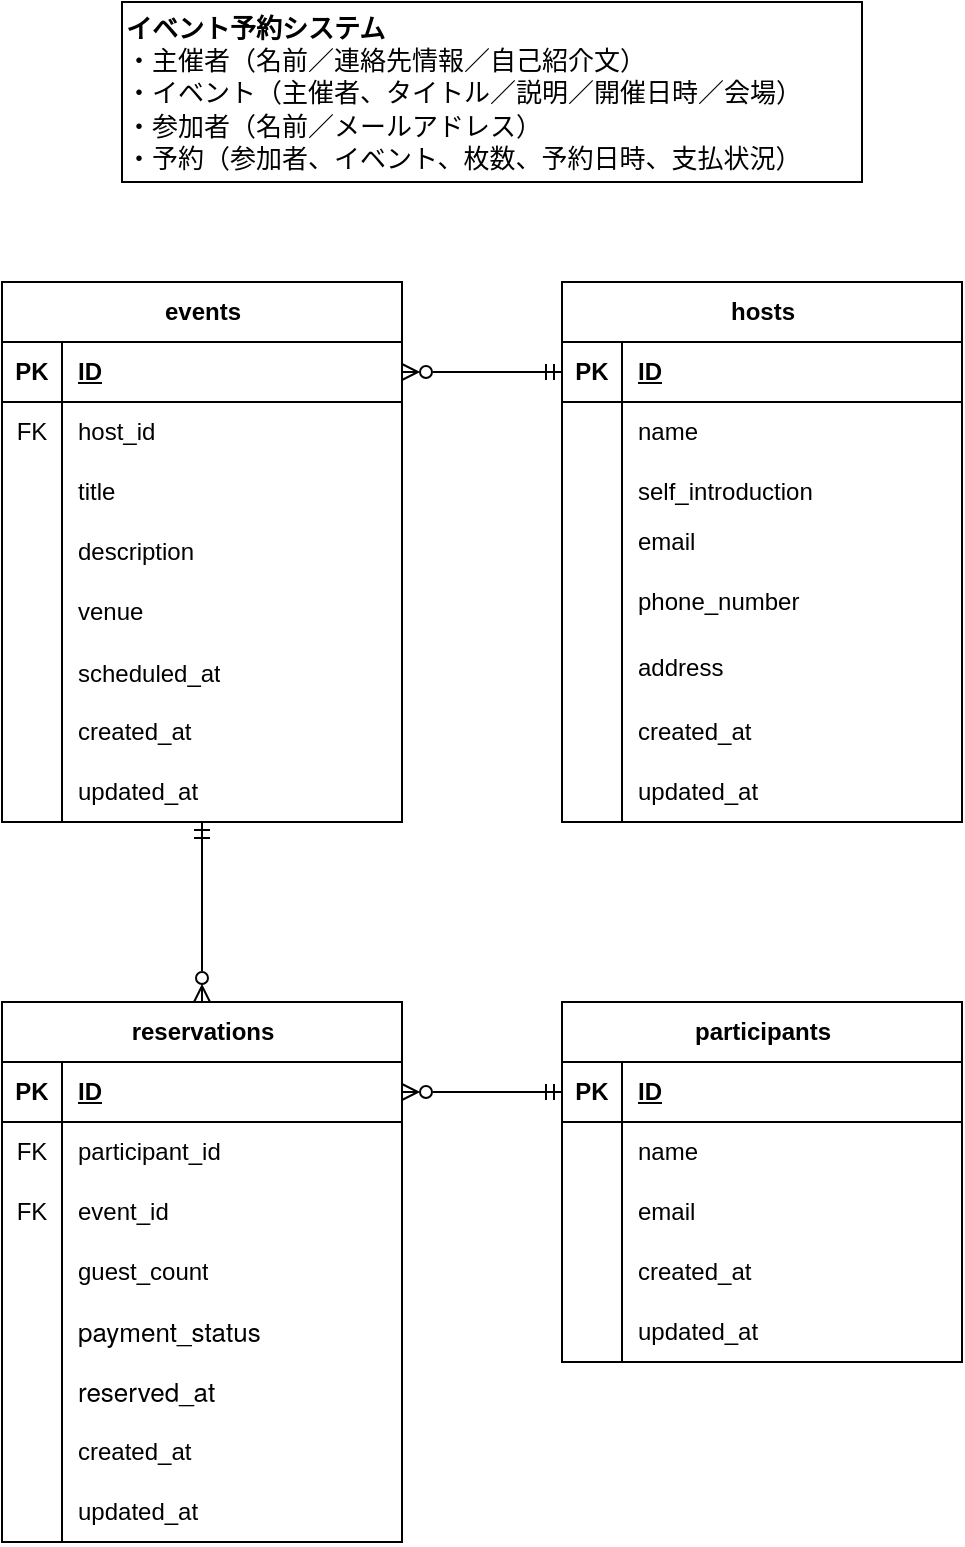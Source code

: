 <mxfile version="28.1.1">
  <diagram name="ページ1" id="diWLJniyLfu5rIylFsE-">
    <mxGraphModel grid="1" page="1" gridSize="10" guides="1" tooltips="1" connect="1" arrows="1" fold="1" pageScale="1" pageWidth="580" pageHeight="800" math="0" shadow="0">
      <root>
        <mxCell id="0" />
        <mxCell id="1" parent="0" />
        <mxCell id="DQLUVVvB3erKmUFtRTGY-15" value="&lt;span style=&quot;color: light-dark(rgb(0, 0, 0), rgb(255, 255, 255)); background-color: transparent; font-family: &amp;quot;Helvetica Neue&amp;quot;; font-size: 13px;&quot;&gt;&lt;b&gt;イベント予約システム&lt;/b&gt;&lt;br&gt;・主催者（名前／連絡先情報／自己紹介文）&lt;br&gt;&lt;/span&gt;&lt;span style=&quot;font-family: &amp;quot;Helvetica Neue&amp;quot;; font-size: 13px;&quot;&gt;・イベント（主催者、タイトル／説明／開催日時／会場）&lt;/span&gt;&lt;br style=&quot;font-family: &amp;quot;Helvetica Neue&amp;quot;; font-size: 13px;&quot;&gt;&lt;span style=&quot;font-family: &amp;quot;Helvetica Neue&amp;quot;; font-size: 13px;&quot;&gt;・参加者（名前／メールアドレス）&lt;/span&gt;&lt;br style=&quot;font-family: &amp;quot;Helvetica Neue&amp;quot;; font-size: 13px;&quot;&gt;&lt;span style=&quot;font-family: &amp;quot;Helvetica Neue&amp;quot;; font-size: 13px;&quot;&gt;・予約（参加者、イベント、枚数、予約日時、支払状況）&lt;/span&gt;" style="rounded=0;whiteSpace=wrap;html=1;align=left;" vertex="1" parent="1">
          <mxGeometry x="100" y="20" width="370" height="90" as="geometry" />
        </mxCell>
        <mxCell id="DQLUVVvB3erKmUFtRTGY-88" style="edgeStyle=orthogonalEdgeStyle;rounded=0;orthogonalLoop=1;jettySize=auto;html=1;exitX=0;exitY=0.5;exitDx=0;exitDy=0;entryX=1;entryY=0.5;entryDx=0;entryDy=0;startArrow=ERmandOne;startFill=0;endArrow=ERzeroToMany;endFill=0;" edge="1" parent="1" source="DQLUVVvB3erKmUFtRTGY-45" target="DQLUVVvB3erKmUFtRTGY-66">
          <mxGeometry relative="1" as="geometry" />
        </mxCell>
        <mxCell id="DQLUVVvB3erKmUFtRTGY-92" style="edgeStyle=orthogonalEdgeStyle;rounded=0;orthogonalLoop=1;jettySize=auto;html=1;exitX=0;exitY=0.5;exitDx=0;exitDy=0;entryX=1;entryY=0.5;entryDx=0;entryDy=0;startArrow=ERmandOne;startFill=0;endArrow=ERzeroToMany;endFill=0;" edge="1" parent="1" source="DQLUVVvB3erKmUFtRTGY-2" target="DQLUVVvB3erKmUFtRTGY-32">
          <mxGeometry relative="1" as="geometry" />
        </mxCell>
        <mxCell id="DQLUVVvB3erKmUFtRTGY-90" style="edgeStyle=orthogonalEdgeStyle;rounded=0;orthogonalLoop=1;jettySize=auto;html=1;exitX=0.5;exitY=0;exitDx=0;exitDy=0;endArrow=ERmandOne;endFill=0;startArrow=ERzeroToMany;startFill=0;movable=1;resizable=1;rotatable=1;deletable=1;editable=1;locked=0;connectable=1;entryX=0.5;entryY=1;entryDx=0;entryDy=0;" edge="1" parent="1" source="DQLUVVvB3erKmUFtRTGY-65" target="DQLUVVvB3erKmUFtRTGY-31">
          <mxGeometry relative="1" as="geometry">
            <mxPoint x="140" y="700" as="targetPoint" />
            <Array as="points" />
          </mxGeometry>
        </mxCell>
        <mxCell id="DQLUVVvB3erKmUFtRTGY-65" value="reservations" style="shape=table;startSize=30;container=1;collapsible=1;childLayout=tableLayout;fixedRows=1;rowLines=0;fontStyle=1;align=center;resizeLast=1;html=1;" vertex="1" parent="1">
          <mxGeometry x="40" y="520" width="200" height="270" as="geometry" />
        </mxCell>
        <mxCell id="DQLUVVvB3erKmUFtRTGY-66" value="" style="shape=tableRow;horizontal=0;startSize=0;swimlaneHead=0;swimlaneBody=0;fillColor=none;collapsible=0;dropTarget=0;points=[[0,0.5],[1,0.5]];portConstraint=eastwest;top=0;left=0;right=0;bottom=1;" vertex="1" parent="DQLUVVvB3erKmUFtRTGY-65">
          <mxGeometry y="30" width="200" height="30" as="geometry" />
        </mxCell>
        <mxCell id="DQLUVVvB3erKmUFtRTGY-67" value="PK" style="shape=partialRectangle;connectable=0;fillColor=none;top=0;left=0;bottom=0;right=0;fontStyle=1;overflow=hidden;whiteSpace=wrap;html=1;" vertex="1" parent="DQLUVVvB3erKmUFtRTGY-66">
          <mxGeometry width="30" height="30" as="geometry">
            <mxRectangle width="30" height="30" as="alternateBounds" />
          </mxGeometry>
        </mxCell>
        <mxCell id="DQLUVVvB3erKmUFtRTGY-68" value="ID" style="shape=partialRectangle;connectable=0;fillColor=none;top=0;left=0;bottom=0;right=0;align=left;spacingLeft=6;fontStyle=5;overflow=hidden;whiteSpace=wrap;html=1;" vertex="1" parent="DQLUVVvB3erKmUFtRTGY-66">
          <mxGeometry x="30" width="170" height="30" as="geometry">
            <mxRectangle width="170" height="30" as="alternateBounds" />
          </mxGeometry>
        </mxCell>
        <mxCell id="DQLUVVvB3erKmUFtRTGY-69" value="" style="shape=tableRow;horizontal=0;startSize=0;swimlaneHead=0;swimlaneBody=0;fillColor=none;collapsible=0;dropTarget=0;points=[[0,0.5],[1,0.5]];portConstraint=eastwest;top=0;left=0;right=0;bottom=0;" vertex="1" parent="DQLUVVvB3erKmUFtRTGY-65">
          <mxGeometry y="60" width="200" height="30" as="geometry" />
        </mxCell>
        <mxCell id="DQLUVVvB3erKmUFtRTGY-70" value="FK" style="shape=partialRectangle;connectable=0;fillColor=none;top=0;left=0;bottom=0;right=0;editable=1;overflow=hidden;whiteSpace=wrap;html=1;" vertex="1" parent="DQLUVVvB3erKmUFtRTGY-69">
          <mxGeometry width="30" height="30" as="geometry">
            <mxRectangle width="30" height="30" as="alternateBounds" />
          </mxGeometry>
        </mxCell>
        <mxCell id="DQLUVVvB3erKmUFtRTGY-71" value="participant_id" style="shape=partialRectangle;connectable=0;fillColor=none;top=0;left=0;bottom=0;right=0;align=left;spacingLeft=6;overflow=hidden;whiteSpace=wrap;html=1;" vertex="1" parent="DQLUVVvB3erKmUFtRTGY-69">
          <mxGeometry x="30" width="170" height="30" as="geometry">
            <mxRectangle width="170" height="30" as="alternateBounds" />
          </mxGeometry>
        </mxCell>
        <mxCell id="DQLUVVvB3erKmUFtRTGY-72" value="" style="shape=tableRow;horizontal=0;startSize=0;swimlaneHead=0;swimlaneBody=0;fillColor=none;collapsible=0;dropTarget=0;points=[[0,0.5],[1,0.5]];portConstraint=eastwest;top=0;left=0;right=0;bottom=0;" vertex="1" parent="DQLUVVvB3erKmUFtRTGY-65">
          <mxGeometry y="90" width="200" height="30" as="geometry" />
        </mxCell>
        <mxCell id="DQLUVVvB3erKmUFtRTGY-73" value="FK" style="shape=partialRectangle;connectable=0;fillColor=none;top=0;left=0;bottom=0;right=0;editable=1;overflow=hidden;whiteSpace=wrap;html=1;" vertex="1" parent="DQLUVVvB3erKmUFtRTGY-72">
          <mxGeometry width="30" height="30" as="geometry">
            <mxRectangle width="30" height="30" as="alternateBounds" />
          </mxGeometry>
        </mxCell>
        <mxCell id="DQLUVVvB3erKmUFtRTGY-74" value="event_id" style="shape=partialRectangle;connectable=0;fillColor=none;top=0;left=0;bottom=0;right=0;align=left;spacingLeft=6;overflow=hidden;whiteSpace=wrap;html=1;" vertex="1" parent="DQLUVVvB3erKmUFtRTGY-72">
          <mxGeometry x="30" width="170" height="30" as="geometry">
            <mxRectangle width="170" height="30" as="alternateBounds" />
          </mxGeometry>
        </mxCell>
        <mxCell id="DQLUVVvB3erKmUFtRTGY-75" value="" style="shape=tableRow;horizontal=0;startSize=0;swimlaneHead=0;swimlaneBody=0;fillColor=none;collapsible=0;dropTarget=0;points=[[0,0.5],[1,0.5]];portConstraint=eastwest;top=0;left=0;right=0;bottom=0;" vertex="1" parent="DQLUVVvB3erKmUFtRTGY-65">
          <mxGeometry y="120" width="200" height="30" as="geometry" />
        </mxCell>
        <mxCell id="DQLUVVvB3erKmUFtRTGY-76" value="" style="shape=partialRectangle;connectable=0;fillColor=none;top=0;left=0;bottom=0;right=0;editable=1;overflow=hidden;whiteSpace=wrap;html=1;" vertex="1" parent="DQLUVVvB3erKmUFtRTGY-75">
          <mxGeometry width="30" height="30" as="geometry">
            <mxRectangle width="30" height="30" as="alternateBounds" />
          </mxGeometry>
        </mxCell>
        <mxCell id="DQLUVVvB3erKmUFtRTGY-77" value="guest_count" style="shape=partialRectangle;connectable=0;fillColor=none;top=0;left=0;bottom=0;right=0;align=left;spacingLeft=6;overflow=hidden;whiteSpace=wrap;html=1;" vertex="1" parent="DQLUVVvB3erKmUFtRTGY-75">
          <mxGeometry x="30" width="170" height="30" as="geometry">
            <mxRectangle width="170" height="30" as="alternateBounds" />
          </mxGeometry>
        </mxCell>
        <mxCell id="DQLUVVvB3erKmUFtRTGY-31" value="events" style="shape=table;startSize=30;container=1;collapsible=1;childLayout=tableLayout;fixedRows=1;rowLines=0;fontStyle=1;align=center;resizeLast=1;html=1;movable=1;resizable=1;rotatable=1;deletable=1;editable=1;locked=0;connectable=1;" vertex="1" parent="1">
          <mxGeometry x="40" y="160" width="200" height="270" as="geometry" />
        </mxCell>
        <mxCell id="DQLUVVvB3erKmUFtRTGY-32" value="" style="shape=tableRow;horizontal=0;startSize=0;swimlaneHead=0;swimlaneBody=0;fillColor=none;collapsible=0;dropTarget=0;points=[[0,0.5],[1,0.5]];portConstraint=eastwest;top=0;left=0;right=0;bottom=1;" vertex="1" parent="DQLUVVvB3erKmUFtRTGY-31">
          <mxGeometry y="30" width="200" height="30" as="geometry" />
        </mxCell>
        <mxCell id="DQLUVVvB3erKmUFtRTGY-33" value="PK" style="shape=partialRectangle;connectable=0;fillColor=none;top=0;left=0;bottom=0;right=0;fontStyle=1;overflow=hidden;whiteSpace=wrap;html=1;" vertex="1" parent="DQLUVVvB3erKmUFtRTGY-32">
          <mxGeometry width="30" height="30" as="geometry">
            <mxRectangle width="30" height="30" as="alternateBounds" />
          </mxGeometry>
        </mxCell>
        <mxCell id="DQLUVVvB3erKmUFtRTGY-34" value="ID" style="shape=partialRectangle;connectable=0;fillColor=none;top=0;left=0;bottom=0;right=0;align=left;spacingLeft=6;fontStyle=5;overflow=hidden;whiteSpace=wrap;html=1;" vertex="1" parent="DQLUVVvB3erKmUFtRTGY-32">
          <mxGeometry x="30" width="170" height="30" as="geometry">
            <mxRectangle width="170" height="30" as="alternateBounds" />
          </mxGeometry>
        </mxCell>
        <mxCell id="DQLUVVvB3erKmUFtRTGY-35" value="" style="shape=tableRow;horizontal=0;startSize=0;swimlaneHead=0;swimlaneBody=0;fillColor=none;collapsible=0;dropTarget=0;points=[[0,0.5],[1,0.5]];portConstraint=eastwest;top=0;left=0;right=0;bottom=0;" vertex="1" parent="DQLUVVvB3erKmUFtRTGY-31">
          <mxGeometry y="60" width="200" height="30" as="geometry" />
        </mxCell>
        <mxCell id="DQLUVVvB3erKmUFtRTGY-36" value="FK" style="shape=partialRectangle;connectable=0;fillColor=none;top=0;left=0;bottom=0;right=0;editable=1;overflow=hidden;whiteSpace=wrap;html=1;" vertex="1" parent="DQLUVVvB3erKmUFtRTGY-35">
          <mxGeometry width="30" height="30" as="geometry">
            <mxRectangle width="30" height="30" as="alternateBounds" />
          </mxGeometry>
        </mxCell>
        <mxCell id="DQLUVVvB3erKmUFtRTGY-37" value="host_id" style="shape=partialRectangle;connectable=0;fillColor=none;top=0;left=0;bottom=0;right=0;align=left;spacingLeft=6;overflow=hidden;whiteSpace=wrap;html=1;" vertex="1" parent="DQLUVVvB3erKmUFtRTGY-35">
          <mxGeometry x="30" width="170" height="30" as="geometry">
            <mxRectangle width="170" height="30" as="alternateBounds" />
          </mxGeometry>
        </mxCell>
        <mxCell id="DQLUVVvB3erKmUFtRTGY-38" value="" style="shape=tableRow;horizontal=0;startSize=0;swimlaneHead=0;swimlaneBody=0;fillColor=none;collapsible=0;dropTarget=0;points=[[0,0.5],[1,0.5]];portConstraint=eastwest;top=0;left=0;right=0;bottom=0;" vertex="1" parent="DQLUVVvB3erKmUFtRTGY-31">
          <mxGeometry y="90" width="200" height="30" as="geometry" />
        </mxCell>
        <mxCell id="DQLUVVvB3erKmUFtRTGY-39" value="" style="shape=partialRectangle;connectable=0;fillColor=none;top=0;left=0;bottom=0;right=0;editable=1;overflow=hidden;whiteSpace=wrap;html=1;" vertex="1" parent="DQLUVVvB3erKmUFtRTGY-38">
          <mxGeometry width="30" height="30" as="geometry">
            <mxRectangle width="30" height="30" as="alternateBounds" />
          </mxGeometry>
        </mxCell>
        <mxCell id="DQLUVVvB3erKmUFtRTGY-40" value="title" style="shape=partialRectangle;connectable=0;fillColor=none;top=0;left=0;bottom=0;right=0;align=left;spacingLeft=6;overflow=hidden;whiteSpace=wrap;html=1;" vertex="1" parent="DQLUVVvB3erKmUFtRTGY-38">
          <mxGeometry x="30" width="170" height="30" as="geometry">
            <mxRectangle width="170" height="30" as="alternateBounds" />
          </mxGeometry>
        </mxCell>
        <mxCell id="DQLUVVvB3erKmUFtRTGY-41" value="" style="shape=tableRow;horizontal=0;startSize=0;swimlaneHead=0;swimlaneBody=0;fillColor=none;collapsible=0;dropTarget=0;points=[[0,0.5],[1,0.5]];portConstraint=eastwest;top=0;left=0;right=0;bottom=0;" vertex="1" parent="DQLUVVvB3erKmUFtRTGY-31">
          <mxGeometry y="120" width="200" height="30" as="geometry" />
        </mxCell>
        <mxCell id="DQLUVVvB3erKmUFtRTGY-42" value="" style="shape=partialRectangle;connectable=0;fillColor=none;top=0;left=0;bottom=0;right=0;editable=1;overflow=hidden;whiteSpace=wrap;html=1;" vertex="1" parent="DQLUVVvB3erKmUFtRTGY-41">
          <mxGeometry width="30" height="30" as="geometry">
            <mxRectangle width="30" height="30" as="alternateBounds" />
          </mxGeometry>
        </mxCell>
        <mxCell id="DQLUVVvB3erKmUFtRTGY-43" value="description" style="shape=partialRectangle;connectable=0;fillColor=none;top=0;left=0;bottom=0;right=0;align=left;spacingLeft=6;overflow=hidden;whiteSpace=wrap;html=1;" vertex="1" parent="DQLUVVvB3erKmUFtRTGY-41">
          <mxGeometry x="30" width="170" height="30" as="geometry">
            <mxRectangle width="170" height="30" as="alternateBounds" />
          </mxGeometry>
        </mxCell>
        <mxCell id="DQLUVVvB3erKmUFtRTGY-44" value="participants" style="shape=table;startSize=30;container=1;collapsible=1;childLayout=tableLayout;fixedRows=1;rowLines=0;fontStyle=1;align=center;resizeLast=1;html=1;" vertex="1" parent="1">
          <mxGeometry x="320" y="520" width="200" height="180" as="geometry" />
        </mxCell>
        <mxCell id="DQLUVVvB3erKmUFtRTGY-45" value="" style="shape=tableRow;horizontal=0;startSize=0;swimlaneHead=0;swimlaneBody=0;fillColor=none;collapsible=0;dropTarget=0;points=[[0,0.5],[1,0.5]];portConstraint=eastwest;top=0;left=0;right=0;bottom=1;" vertex="1" parent="DQLUVVvB3erKmUFtRTGY-44">
          <mxGeometry y="30" width="200" height="30" as="geometry" />
        </mxCell>
        <mxCell id="DQLUVVvB3erKmUFtRTGY-46" value="PK" style="shape=partialRectangle;connectable=0;fillColor=none;top=0;left=0;bottom=0;right=0;fontStyle=1;overflow=hidden;whiteSpace=wrap;html=1;" vertex="1" parent="DQLUVVvB3erKmUFtRTGY-45">
          <mxGeometry width="30" height="30" as="geometry">
            <mxRectangle width="30" height="30" as="alternateBounds" />
          </mxGeometry>
        </mxCell>
        <mxCell id="DQLUVVvB3erKmUFtRTGY-47" value="ID" style="shape=partialRectangle;connectable=0;fillColor=none;top=0;left=0;bottom=0;right=0;align=left;spacingLeft=6;fontStyle=5;overflow=hidden;whiteSpace=wrap;html=1;" vertex="1" parent="DQLUVVvB3erKmUFtRTGY-45">
          <mxGeometry x="30" width="170" height="30" as="geometry">
            <mxRectangle width="170" height="30" as="alternateBounds" />
          </mxGeometry>
        </mxCell>
        <mxCell id="DQLUVVvB3erKmUFtRTGY-48" value="" style="shape=tableRow;horizontal=0;startSize=0;swimlaneHead=0;swimlaneBody=0;fillColor=none;collapsible=0;dropTarget=0;points=[[0,0.5],[1,0.5]];portConstraint=eastwest;top=0;left=0;right=0;bottom=0;" vertex="1" parent="DQLUVVvB3erKmUFtRTGY-44">
          <mxGeometry y="60" width="200" height="30" as="geometry" />
        </mxCell>
        <mxCell id="DQLUVVvB3erKmUFtRTGY-49" value="" style="shape=partialRectangle;connectable=0;fillColor=none;top=0;left=0;bottom=0;right=0;editable=1;overflow=hidden;whiteSpace=wrap;html=1;" vertex="1" parent="DQLUVVvB3erKmUFtRTGY-48">
          <mxGeometry width="30" height="30" as="geometry">
            <mxRectangle width="30" height="30" as="alternateBounds" />
          </mxGeometry>
        </mxCell>
        <mxCell id="DQLUVVvB3erKmUFtRTGY-50" value="name" style="shape=partialRectangle;connectable=0;fillColor=none;top=0;left=0;bottom=0;right=0;align=left;spacingLeft=6;overflow=hidden;whiteSpace=wrap;html=1;" vertex="1" parent="DQLUVVvB3erKmUFtRTGY-48">
          <mxGeometry x="30" width="170" height="30" as="geometry">
            <mxRectangle width="170" height="30" as="alternateBounds" />
          </mxGeometry>
        </mxCell>
        <mxCell id="DQLUVVvB3erKmUFtRTGY-54" value="" style="shape=tableRow;horizontal=0;startSize=0;swimlaneHead=0;swimlaneBody=0;fillColor=none;collapsible=0;dropTarget=0;points=[[0,0.5],[1,0.5]];portConstraint=eastwest;top=0;left=0;right=0;bottom=0;" vertex="1" parent="DQLUVVvB3erKmUFtRTGY-44">
          <mxGeometry y="90" width="200" height="30" as="geometry" />
        </mxCell>
        <mxCell id="DQLUVVvB3erKmUFtRTGY-55" value="" style="shape=partialRectangle;connectable=0;fillColor=none;top=0;left=0;bottom=0;right=0;editable=1;overflow=hidden;whiteSpace=wrap;html=1;" vertex="1" parent="DQLUVVvB3erKmUFtRTGY-54">
          <mxGeometry width="30" height="30" as="geometry">
            <mxRectangle width="30" height="30" as="alternateBounds" />
          </mxGeometry>
        </mxCell>
        <mxCell id="DQLUVVvB3erKmUFtRTGY-56" value="email" style="shape=partialRectangle;connectable=0;fillColor=none;top=0;left=0;bottom=0;right=0;align=left;spacingLeft=6;overflow=hidden;whiteSpace=wrap;html=1;" vertex="1" parent="DQLUVVvB3erKmUFtRTGY-54">
          <mxGeometry x="30" width="170" height="30" as="geometry">
            <mxRectangle width="170" height="30" as="alternateBounds" />
          </mxGeometry>
        </mxCell>
        <mxCell id="DQLUVVvB3erKmUFtRTGY-51" value="" style="shape=tableRow;horizontal=0;startSize=0;swimlaneHead=0;swimlaneBody=0;fillColor=none;collapsible=0;dropTarget=0;points=[[0,0.5],[1,0.5]];portConstraint=eastwest;top=0;left=0;right=0;bottom=0;" vertex="1" parent="DQLUVVvB3erKmUFtRTGY-44">
          <mxGeometry y="120" width="200" height="30" as="geometry" />
        </mxCell>
        <mxCell id="DQLUVVvB3erKmUFtRTGY-52" value="" style="shape=partialRectangle;connectable=0;fillColor=none;top=0;left=0;bottom=0;right=0;editable=1;overflow=hidden;whiteSpace=wrap;html=1;" vertex="1" parent="DQLUVVvB3erKmUFtRTGY-51">
          <mxGeometry width="30" height="30" as="geometry">
            <mxRectangle width="30" height="30" as="alternateBounds" />
          </mxGeometry>
        </mxCell>
        <mxCell id="DQLUVVvB3erKmUFtRTGY-53" value="" style="shape=partialRectangle;connectable=0;fillColor=none;top=0;left=0;bottom=0;right=0;align=left;spacingLeft=6;overflow=hidden;whiteSpace=wrap;html=1;" vertex="1" parent="DQLUVVvB3erKmUFtRTGY-51">
          <mxGeometry x="30" width="170" height="30" as="geometry">
            <mxRectangle width="170" height="30" as="alternateBounds" />
          </mxGeometry>
        </mxCell>
        <mxCell id="DQLUVVvB3erKmUFtRTGY-80" value="&lt;span style=&quot;font-family: &amp;quot;Helvetica Neue&amp;quot;; font-size: 13px;&quot;&gt;payment_status&lt;/span&gt;" style="shape=partialRectangle;connectable=0;fillColor=none;top=0;left=0;bottom=0;right=0;align=left;spacingLeft=6;overflow=hidden;whiteSpace=wrap;html=1;" vertex="1" parent="1">
          <mxGeometry x="70" y="670" width="170" height="30" as="geometry">
            <mxRectangle width="170" height="30" as="alternateBounds" />
          </mxGeometry>
        </mxCell>
        <mxCell id="dRMr5nQOwMe1CiOabr5l-38" value="" style="group" connectable="0" vertex="1" parent="1">
          <mxGeometry x="70" y="730" width="170" height="60" as="geometry" />
        </mxCell>
        <mxCell id="dRMr5nQOwMe1CiOabr5l-39" value="updated_at" style="shape=partialRectangle;connectable=0;fillColor=none;top=0;left=0;bottom=0;right=0;align=left;spacingLeft=6;overflow=hidden;whiteSpace=wrap;html=1;" vertex="1" parent="dRMr5nQOwMe1CiOabr5l-38">
          <mxGeometry y="30" width="170" height="30" as="geometry">
            <mxRectangle width="170" height="30" as="alternateBounds" />
          </mxGeometry>
        </mxCell>
        <mxCell id="dRMr5nQOwMe1CiOabr5l-40" value="created_at" style="shape=partialRectangle;connectable=0;fillColor=none;top=0;left=0;bottom=0;right=0;align=left;spacingLeft=6;overflow=hidden;whiteSpace=wrap;html=1;" vertex="1" parent="dRMr5nQOwMe1CiOabr5l-38">
          <mxGeometry width="170" height="30" as="geometry">
            <mxRectangle width="170" height="30" as="alternateBounds" />
          </mxGeometry>
        </mxCell>
        <mxCell id="dRMr5nQOwMe1CiOabr5l-41" value="" style="endArrow=none;html=1;rounded=0;" edge="1" parent="1">
          <mxGeometry width="50" height="50" relative="1" as="geometry">
            <mxPoint x="70" y="790" as="sourcePoint" />
            <mxPoint x="70" y="640" as="targetPoint" />
          </mxGeometry>
        </mxCell>
        <mxCell id="UFs1eFgcZfQu5UkTNqxq-1" value="&lt;font face=&quot;Helvetica Neue&quot;&gt;&lt;span style=&quot;font-size: 13px;&quot;&gt;reserved_at&lt;/span&gt;&lt;/font&gt;" style="shape=partialRectangle;connectable=0;fillColor=none;top=0;left=0;bottom=0;right=0;align=left;spacingLeft=6;overflow=hidden;whiteSpace=wrap;html=1;" vertex="1" parent="1">
          <mxGeometry x="70" y="700" width="170" height="30" as="geometry">
            <mxRectangle width="170" height="30" as="alternateBounds" />
          </mxGeometry>
        </mxCell>
        <mxCell id="dRMr5nQOwMe1CiOabr5l-11" value="" style="endArrow=none;html=1;rounded=0;" edge="1" parent="1">
          <mxGeometry width="50" height="50" relative="1" as="geometry">
            <mxPoint x="350" y="700" as="sourcePoint" />
            <mxPoint x="350" y="620" as="targetPoint" />
          </mxGeometry>
        </mxCell>
        <mxCell id="dRMr5nQOwMe1CiOabr5l-4" value="updated_at" style="shape=partialRectangle;connectable=0;fillColor=none;top=0;left=0;bottom=0;right=0;align=left;spacingLeft=6;overflow=hidden;whiteSpace=wrap;html=1;" vertex="1" parent="1">
          <mxGeometry x="350" y="670" width="170" height="30" as="geometry">
            <mxRectangle width="170" height="30" as="alternateBounds" />
          </mxGeometry>
        </mxCell>
        <mxCell id="dRMr5nQOwMe1CiOabr5l-5" value="created_at" style="shape=partialRectangle;connectable=0;fillColor=none;top=0;left=0;bottom=0;right=0;align=left;spacingLeft=6;overflow=hidden;whiteSpace=wrap;html=1;" vertex="1" parent="1">
          <mxGeometry x="350" y="640" width="170" height="30" as="geometry">
            <mxRectangle width="170" height="30" as="alternateBounds" />
          </mxGeometry>
        </mxCell>
        <mxCell id="DQLUVVvB3erKmUFtRTGY-58" value="scheduled_at" style="shape=partialRectangle;connectable=1;fillColor=none;top=0;left=0;bottom=0;right=0;align=left;spacingLeft=6;overflow=hidden;whiteSpace=wrap;html=1;movable=1;resizable=1;rotatable=1;deletable=1;editable=1;locked=0;" vertex="1" parent="1">
          <mxGeometry x="70" y="340" width="170" height="32.85" as="geometry">
            <mxRectangle width="170" height="30" as="alternateBounds" />
          </mxGeometry>
        </mxCell>
        <mxCell id="dRMr5nQOwMe1CiOabr5l-32" value="" style="group;movable=1;resizable=1;rotatable=1;deletable=1;editable=1;locked=0;connectable=1;" connectable="0" vertex="1" parent="1">
          <mxGeometry x="70" y="370" width="170" height="60" as="geometry" />
        </mxCell>
        <mxCell id="dRMr5nQOwMe1CiOabr5l-33" value="updated_at" style="shape=partialRectangle;connectable=0;fillColor=none;top=0;left=0;bottom=0;right=0;align=left;spacingLeft=6;overflow=hidden;whiteSpace=wrap;html=1;" vertex="1" parent="dRMr5nQOwMe1CiOabr5l-32">
          <mxGeometry y="30" width="170" height="30" as="geometry">
            <mxRectangle width="170" height="30" as="alternateBounds" />
          </mxGeometry>
        </mxCell>
        <mxCell id="dRMr5nQOwMe1CiOabr5l-34" value="created_at" style="shape=partialRectangle;connectable=0;fillColor=none;top=0;left=0;bottom=0;right=0;align=left;spacingLeft=6;overflow=hidden;whiteSpace=wrap;html=1;" vertex="1" parent="dRMr5nQOwMe1CiOabr5l-32">
          <mxGeometry width="170" height="30" as="geometry">
            <mxRectangle width="170" height="30" as="alternateBounds" />
          </mxGeometry>
        </mxCell>
        <mxCell id="dRMr5nQOwMe1CiOabr5l-37" value="" style="endArrow=none;html=1;rounded=0;" edge="1" parent="1">
          <mxGeometry width="50" height="50" relative="1" as="geometry">
            <mxPoint x="70" y="430" as="sourcePoint" />
            <mxPoint x="70" y="310" as="targetPoint" />
          </mxGeometry>
        </mxCell>
        <mxCell id="DQLUVVvB3erKmUFtRTGY-57" value="venue" style="shape=partialRectangle;connectable=1;fillColor=none;top=0;left=0;bottom=0;right=0;align=left;spacingLeft=6;overflow=hidden;whiteSpace=wrap;html=1;movable=1;resizable=1;rotatable=1;deletable=1;editable=1;locked=0;" vertex="1" parent="1">
          <mxGeometry x="70" y="310" width="170" height="30" as="geometry">
            <mxRectangle width="170" height="30" as="alternateBounds" />
          </mxGeometry>
        </mxCell>
        <mxCell id="UFs1eFgcZfQu5UkTNqxq-24" value="address" style="shape=partialRectangle;connectable=0;fillColor=none;top=0;left=0;bottom=0;right=0;align=left;spacingLeft=6;overflow=hidden;whiteSpace=wrap;html=1;" vertex="1" parent="1">
          <mxGeometry x="350" y="340" width="170" height="25" as="geometry">
            <mxRectangle width="170" height="30" as="alternateBounds" />
          </mxGeometry>
        </mxCell>
        <mxCell id="DQLUVVvB3erKmUFtRTGY-1" value="hosts" style="shape=table;startSize=30;container=1;collapsible=1;childLayout=tableLayout;fixedRows=1;rowLines=0;fontStyle=1;align=center;resizeLast=1;html=1;" vertex="1" parent="1">
          <mxGeometry x="320" y="160" width="200" height="270" as="geometry" />
        </mxCell>
        <mxCell id="DQLUVVvB3erKmUFtRTGY-2" value="" style="shape=tableRow;horizontal=0;startSize=0;swimlaneHead=0;swimlaneBody=0;fillColor=none;collapsible=0;dropTarget=0;points=[[0,0.5],[1,0.5]];portConstraint=eastwest;top=0;left=0;right=0;bottom=1;" vertex="1" parent="DQLUVVvB3erKmUFtRTGY-1">
          <mxGeometry y="30" width="200" height="30" as="geometry" />
        </mxCell>
        <mxCell id="DQLUVVvB3erKmUFtRTGY-3" value="PK" style="shape=partialRectangle;connectable=0;fillColor=none;top=0;left=0;bottom=0;right=0;fontStyle=1;overflow=hidden;whiteSpace=wrap;html=1;" vertex="1" parent="DQLUVVvB3erKmUFtRTGY-2">
          <mxGeometry width="30" height="30" as="geometry">
            <mxRectangle width="30" height="30" as="alternateBounds" />
          </mxGeometry>
        </mxCell>
        <mxCell id="DQLUVVvB3erKmUFtRTGY-4" value="ID" style="shape=partialRectangle;connectable=0;fillColor=none;top=0;left=0;bottom=0;right=0;align=left;spacingLeft=6;fontStyle=5;overflow=hidden;whiteSpace=wrap;html=1;" vertex="1" parent="DQLUVVvB3erKmUFtRTGY-2">
          <mxGeometry x="30" width="170" height="30" as="geometry">
            <mxRectangle width="170" height="30" as="alternateBounds" />
          </mxGeometry>
        </mxCell>
        <mxCell id="DQLUVVvB3erKmUFtRTGY-5" value="" style="shape=tableRow;horizontal=0;startSize=0;swimlaneHead=0;swimlaneBody=0;fillColor=none;collapsible=0;dropTarget=0;points=[[0,0.5],[1,0.5]];portConstraint=eastwest;top=0;left=0;right=0;bottom=0;" vertex="1" parent="DQLUVVvB3erKmUFtRTGY-1">
          <mxGeometry y="60" width="200" height="30" as="geometry" />
        </mxCell>
        <mxCell id="DQLUVVvB3erKmUFtRTGY-6" value="" style="shape=partialRectangle;connectable=0;fillColor=none;top=0;left=0;bottom=0;right=0;editable=1;overflow=hidden;whiteSpace=wrap;html=1;" vertex="1" parent="DQLUVVvB3erKmUFtRTGY-5">
          <mxGeometry width="30" height="30" as="geometry">
            <mxRectangle width="30" height="30" as="alternateBounds" />
          </mxGeometry>
        </mxCell>
        <mxCell id="DQLUVVvB3erKmUFtRTGY-7" value="name" style="shape=partialRectangle;connectable=0;fillColor=none;top=0;left=0;bottom=0;right=0;align=left;spacingLeft=6;overflow=hidden;whiteSpace=wrap;html=1;" vertex="1" parent="DQLUVVvB3erKmUFtRTGY-5">
          <mxGeometry x="30" width="170" height="30" as="geometry">
            <mxRectangle width="170" height="30" as="alternateBounds" />
          </mxGeometry>
        </mxCell>
        <mxCell id="DQLUVVvB3erKmUFtRTGY-8" value="" style="shape=tableRow;horizontal=0;startSize=0;swimlaneHead=0;swimlaneBody=0;fillColor=none;collapsible=0;dropTarget=0;points=[[0,0.5],[1,0.5]];portConstraint=eastwest;top=0;left=0;right=0;bottom=0;" vertex="1" parent="DQLUVVvB3erKmUFtRTGY-1">
          <mxGeometry y="90" width="200" height="30" as="geometry" />
        </mxCell>
        <mxCell id="DQLUVVvB3erKmUFtRTGY-9" value="" style="shape=partialRectangle;connectable=0;fillColor=none;top=0;left=0;bottom=0;right=0;editable=1;overflow=hidden;whiteSpace=wrap;html=1;" vertex="1" parent="DQLUVVvB3erKmUFtRTGY-8">
          <mxGeometry width="30" height="30" as="geometry">
            <mxRectangle width="30" height="30" as="alternateBounds" />
          </mxGeometry>
        </mxCell>
        <mxCell id="DQLUVVvB3erKmUFtRTGY-10" value="self_introduction" style="shape=partialRectangle;connectable=0;fillColor=none;top=0;left=0;bottom=0;right=0;align=left;spacingLeft=6;overflow=hidden;whiteSpace=wrap;html=1;" vertex="1" parent="DQLUVVvB3erKmUFtRTGY-8">
          <mxGeometry x="30" width="170" height="30" as="geometry">
            <mxRectangle width="170" height="30" as="alternateBounds" />
          </mxGeometry>
        </mxCell>
        <mxCell id="DQLUVVvB3erKmUFtRTGY-11" value="" style="shape=tableRow;horizontal=0;startSize=0;swimlaneHead=0;swimlaneBody=0;fillColor=none;collapsible=0;dropTarget=0;points=[[0,0.5],[1,0.5]];portConstraint=eastwest;top=0;left=0;right=0;bottom=0;" vertex="1" parent="DQLUVVvB3erKmUFtRTGY-1">
          <mxGeometry y="120" width="200" height="30" as="geometry" />
        </mxCell>
        <mxCell id="DQLUVVvB3erKmUFtRTGY-12" value="" style="shape=partialRectangle;connectable=0;fillColor=none;top=0;left=0;bottom=0;right=0;editable=1;overflow=hidden;whiteSpace=wrap;html=1;" vertex="1" parent="DQLUVVvB3erKmUFtRTGY-11">
          <mxGeometry width="30" height="30" as="geometry">
            <mxRectangle width="30" height="30" as="alternateBounds" />
          </mxGeometry>
        </mxCell>
        <mxCell id="DQLUVVvB3erKmUFtRTGY-13" value="" style="shape=partialRectangle;connectable=0;fillColor=none;top=0;left=0;bottom=0;right=0;align=left;spacingLeft=6;overflow=hidden;whiteSpace=wrap;html=1;" vertex="1" parent="DQLUVVvB3erKmUFtRTGY-11">
          <mxGeometry x="30" width="170" height="30" as="geometry">
            <mxRectangle width="170" height="30" as="alternateBounds" />
          </mxGeometry>
        </mxCell>
        <mxCell id="dRMr5nQOwMe1CiOabr5l-7" value="" style="group" connectable="0" vertex="1" parent="1">
          <mxGeometry x="350" y="370" width="170" height="60" as="geometry" />
        </mxCell>
        <mxCell id="dRMr5nQOwMe1CiOabr5l-8" value="updated_at" style="shape=partialRectangle;connectable=0;fillColor=none;top=0;left=0;bottom=0;right=0;align=left;spacingLeft=6;overflow=hidden;whiteSpace=wrap;html=1;" vertex="1" parent="dRMr5nQOwMe1CiOabr5l-7">
          <mxGeometry y="30" width="170" height="30" as="geometry">
            <mxRectangle width="170" height="30" as="alternateBounds" />
          </mxGeometry>
        </mxCell>
        <mxCell id="dRMr5nQOwMe1CiOabr5l-9" value="created_at" style="shape=partialRectangle;connectable=0;fillColor=none;top=0;left=0;bottom=0;right=0;align=left;spacingLeft=6;overflow=hidden;whiteSpace=wrap;html=1;" vertex="1" parent="dRMr5nQOwMe1CiOabr5l-7">
          <mxGeometry width="170" height="30" as="geometry">
            <mxRectangle width="170" height="30" as="alternateBounds" />
          </mxGeometry>
        </mxCell>
        <mxCell id="dRMr5nQOwMe1CiOabr5l-10" value="" style="endArrow=none;html=1;rounded=0;" edge="1" parent="dRMr5nQOwMe1CiOabr5l-7">
          <mxGeometry width="50" height="50" relative="1" as="geometry">
            <mxPoint y="60" as="sourcePoint" />
            <mxPoint y="-60" as="targetPoint" />
          </mxGeometry>
        </mxCell>
        <mxCell id="UFs1eFgcZfQu5UkTNqxq-25" value="email" style="shape=partialRectangle;connectable=0;fillColor=none;top=0;left=0;bottom=0;right=0;align=left;spacingLeft=6;overflow=hidden;whiteSpace=wrap;html=1;" vertex="1" parent="1">
          <mxGeometry x="350" y="275" width="170" height="30" as="geometry">
            <mxRectangle width="170" height="30" as="alternateBounds" />
          </mxGeometry>
        </mxCell>
        <mxCell id="UFs1eFgcZfQu5UkTNqxq-26" value="phone_number" style="shape=partialRectangle;connectable=0;fillColor=none;top=0;left=0;bottom=0;right=0;align=left;spacingLeft=6;overflow=hidden;whiteSpace=wrap;html=1;" vertex="1" parent="1">
          <mxGeometry x="350" y="305" width="170" height="30" as="geometry">
            <mxRectangle width="170" height="30" as="alternateBounds" />
          </mxGeometry>
        </mxCell>
      </root>
    </mxGraphModel>
  </diagram>
</mxfile>
